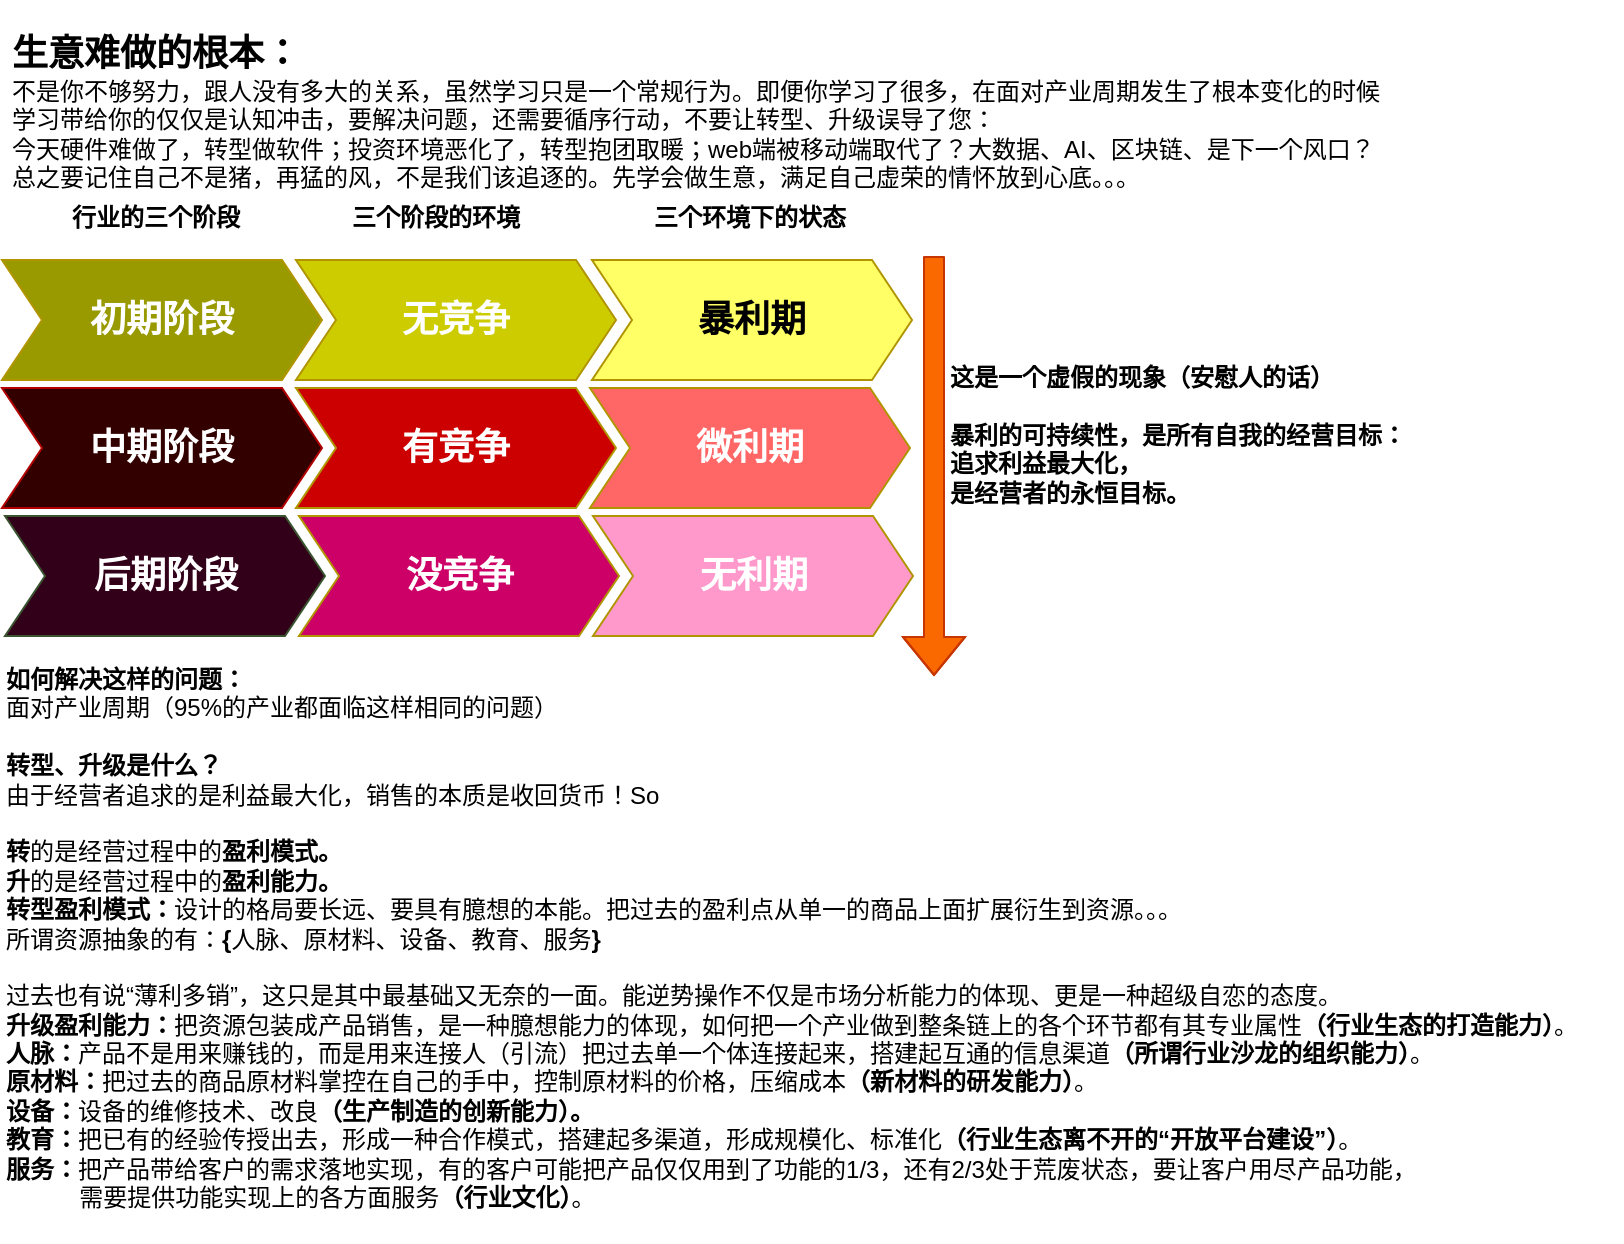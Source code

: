 <mxfile version="10.8.9" type="github"><diagram id="Y7lfIi5zJnM48_4nkuwt" name="Page-1"><mxGraphModel dx="754" dy="454" grid="1" gridSize="10" guides="1" tooltips="1" connect="1" arrows="1" fold="1" page="1" pageScale="1" pageWidth="827" pageHeight="1169" math="0" shadow="0"><root><mxCell id="0"/><mxCell id="1" parent="0"/><mxCell id="rGt7zf20XqlDynhyzbkm-1" value="&lt;br&gt;&lt;b&gt;&lt;font style=&quot;font-size: 18px&quot;&gt;生意难做的根本：&lt;/font&gt;&lt;/b&gt;&lt;br&gt;不是你不够努力，跟人没有多大的关系，虽然学习只是一个常规行为。即便你学习了很多，在面对产业周期发生了根本变化的时候&lt;br&gt;学习带给你的仅仅是认知冲击，要解决问题，还需要循序行动，不要让转型、升级误导了您：&lt;br&gt;今天硬件难做了，转型做软件；投资环境恶化了，转型抱团取暖；web端被移动端取代了？大数据、AI、区块链、是下一个风口？&lt;br&gt;总之要记住自己不是猪，再猛的风，不是我们该追逐的。先学会做生意，满足自己虚荣的情怀放到心底。。。&lt;br&gt;" style="text;html=1;resizable=0;points=[];autosize=1;align=left;verticalAlign=top;spacingTop=-4;" parent="1" vertex="1"><mxGeometry x="67.5" y="50" width="700" height="90" as="geometry"/></mxCell><mxCell id="rGt7zf20XqlDynhyzbkm-7" value="&lt;b&gt;行业的三个阶段&lt;/b&gt;" style="text;html=1;resizable=0;points=[];autosize=1;align=left;verticalAlign=top;spacingTop=-4;" parent="1" vertex="1"><mxGeometry x="98" y="149" width="100" height="20" as="geometry"/></mxCell><mxCell id="rGt7zf20XqlDynhyzbkm-14" value="&lt;b&gt;三个阶段的环境&lt;/b&gt;" style="text;html=1;resizable=0;points=[];autosize=1;align=left;verticalAlign=top;spacingTop=-4;" parent="1" vertex="1"><mxGeometry x="238" y="149" width="100" height="20" as="geometry"/></mxCell><mxCell id="rGt7zf20XqlDynhyzbkm-15" value="&lt;b&gt;三个环境下的状态&lt;/b&gt;" style="text;html=1;resizable=0;points=[];autosize=1;align=left;verticalAlign=top;spacingTop=-4;" parent="1" vertex="1"><mxGeometry x="389" y="149" width="110" height="20" as="geometry"/></mxCell><mxCell id="rGt7zf20XqlDynhyzbkm-16" value="" style="group" parent="1" vertex="1" connectable="0"><mxGeometry x="65" y="244" width="454" height="60" as="geometry"/></mxCell><mxCell id="rGt7zf20XqlDynhyzbkm-5" value="&lt;b&gt;&lt;font style=&quot;font-size: 18px&quot;&gt;中期阶段&lt;/font&gt;&lt;/b&gt;" style="shape=step;perimeter=stepPerimeter;whiteSpace=wrap;html=1;fixedSize=1;fillColor=#330000;strokeColor=#B20000;fontColor=#ffffff;" parent="rGt7zf20XqlDynhyzbkm-16" vertex="1"><mxGeometry width="160" height="60" as="geometry"/></mxCell><mxCell id="rGt7zf20XqlDynhyzbkm-9" value="&lt;b&gt;&lt;font style=&quot;font-size: 18px&quot;&gt;有竞争&lt;/font&gt;&lt;/b&gt;" style="shape=step;perimeter=stepPerimeter;whiteSpace=wrap;html=1;fixedSize=1;fillColor=#CC0000;strokeColor=#B09500;fontColor=#ffffff;" parent="rGt7zf20XqlDynhyzbkm-16" vertex="1"><mxGeometry x="147" width="160" height="60" as="geometry"/></mxCell><mxCell id="rGt7zf20XqlDynhyzbkm-12" value="&lt;b&gt;&lt;font style=&quot;font-size: 18px&quot;&gt;微利期&lt;/font&gt;&lt;/b&gt;" style="shape=step;perimeter=stepPerimeter;whiteSpace=wrap;html=1;fixedSize=1;fillColor=#FF6666;strokeColor=#B09500;fontColor=#ffffff;" parent="rGt7zf20XqlDynhyzbkm-16" vertex="1"><mxGeometry x="294" width="160" height="60" as="geometry"/></mxCell><mxCell id="rGt7zf20XqlDynhyzbkm-17" value="" style="group" parent="1" vertex="1" connectable="0"><mxGeometry x="66.5" y="308" width="455" height="60" as="geometry"/></mxCell><mxCell id="rGt7zf20XqlDynhyzbkm-6" value="&lt;b&gt;&lt;font style=&quot;font-size: 18px&quot;&gt;后期阶段&lt;/font&gt;&lt;/b&gt;" style="shape=step;perimeter=stepPerimeter;whiteSpace=wrap;html=1;fixedSize=1;fillColor=#33001A;strokeColor=#3A5431;fontColor=#ffffff;" parent="rGt7zf20XqlDynhyzbkm-17" vertex="1"><mxGeometry width="160" height="60" as="geometry"/></mxCell><mxCell id="rGt7zf20XqlDynhyzbkm-10" value="&lt;b&gt;&lt;font style=&quot;font-size: 18px&quot;&gt;没竞争&lt;/font&gt;&lt;/b&gt;" style="shape=step;perimeter=stepPerimeter;whiteSpace=wrap;html=1;fixedSize=1;fillColor=#CC0066;strokeColor=#B09500;fontColor=#ffffff;" parent="rGt7zf20XqlDynhyzbkm-17" vertex="1"><mxGeometry x="147" width="160" height="60" as="geometry"/></mxCell><mxCell id="rGt7zf20XqlDynhyzbkm-13" value="&lt;b&gt;&lt;font style=&quot;font-size: 18px&quot;&gt;无利期&lt;/font&gt;&lt;/b&gt;" style="shape=step;perimeter=stepPerimeter;whiteSpace=wrap;html=1;fixedSize=1;fillColor=#FF99CC;strokeColor=#B09500;fontColor=#ffffff;" parent="rGt7zf20XqlDynhyzbkm-17" vertex="1"><mxGeometry x="294" width="160" height="60" as="geometry"/></mxCell><mxCell id="rGt7zf20XqlDynhyzbkm-18" value="" style="group" parent="1" vertex="1" connectable="0"><mxGeometry x="67" y="180" width="452" height="60" as="geometry"/></mxCell><mxCell id="rGt7zf20XqlDynhyzbkm-2" value="&lt;b&gt;&lt;font style=&quot;font-size: 18px&quot;&gt;初期阶段&lt;/font&gt;&lt;/b&gt;" style="shape=step;perimeter=stepPerimeter;whiteSpace=wrap;html=1;fixedSize=1;fillColor=#999900;strokeColor=#B09500;fontColor=#ffffff;" parent="rGt7zf20XqlDynhyzbkm-18" vertex="1"><mxGeometry x="-2" width="160" height="60" as="geometry"/></mxCell><mxCell id="rGt7zf20XqlDynhyzbkm-8" value="&lt;b&gt;&lt;font style=&quot;font-size: 18px&quot;&gt;无竞争&lt;/font&gt;&lt;/b&gt;" style="shape=step;perimeter=stepPerimeter;whiteSpace=wrap;html=1;fixedSize=1;fillColor=#CCCC00;strokeColor=#B09500;fontColor=#ffffff;" parent="rGt7zf20XqlDynhyzbkm-18" vertex="1"><mxGeometry x="145" width="160" height="60" as="geometry"/></mxCell><mxCell id="rGt7zf20XqlDynhyzbkm-11" value="&lt;b&gt;&lt;font style=&quot;font-size: 18px&quot; color=&quot;#000000&quot;&gt;暴利期&lt;/font&gt;&lt;/b&gt;" style="shape=step;perimeter=stepPerimeter;whiteSpace=wrap;html=1;fixedSize=1;fillColor=#FFFF66;strokeColor=#B09500;fontColor=#ffffff;" parent="rGt7zf20XqlDynhyzbkm-18" vertex="1"><mxGeometry x="293" width="160" height="60" as="geometry"/></mxCell><mxCell id="rGt7zf20XqlDynhyzbkm-20" value="&lt;b&gt;如何解决这样的问题：&lt;/b&gt;&lt;br&gt;面对产业周期（95%的产业都面临这样相同的问题）&lt;br&gt;&lt;br&gt;&lt;b&gt;转型、升级是什么？&lt;/b&gt;&lt;br&gt;由于经营者追求的是利益最大化，销售的本质是收回货币！So&lt;br&gt;&lt;br&gt;&lt;b&gt;转&lt;/b&gt;的是经营过程中的&lt;b&gt;盈利模式。&lt;/b&gt;&lt;br&gt;&lt;b&gt;升&lt;/b&gt;的是经营过程中的&lt;b&gt;盈利能力。&lt;/b&gt;&lt;br&gt;&lt;b&gt;转型盈利模式：&lt;/b&gt;设计的格局要长远、要具有臆想的本能。把过去的盈利点从单一的商品上面扩展衍生到资源。。。&lt;br&gt;所谓资源抽象的有：&lt;b&gt;{&lt;/b&gt;人脉、原材料、设备、教育、服务&lt;b&gt;}&lt;/b&gt;&lt;br&gt;&lt;br&gt;过去也有说“薄利多销”，这只是其中最基础又无奈的一面。能逆势操作不仅是市场分析能力的体现、更是一种超级自恋的态度。&lt;b&gt;&lt;br&gt;升级盈利能力：&lt;/b&gt;把资源包装成产品销售，是一种臆想能力的体现，如何把一个产业做到整条链上的各个环节都有其专业属性&lt;b&gt;（行业生态的打造能力）&lt;/b&gt;。&lt;br&gt;&lt;b&gt;人脉：&lt;/b&gt;产品不是用来赚钱的，而是用来连接人（引流）把过去单一个体连接起来，搭建起互通的信息渠道&lt;b&gt;（所谓行业沙龙的组织能力）&lt;/b&gt;。&lt;br&gt;&lt;b&gt;原材料：&lt;/b&gt;把过去的商品原材料掌控在自己的手中，控制原材料的价格，压缩成本&lt;b&gt;（新材料的研发能力）&lt;/b&gt;。&lt;br&gt;&lt;b&gt;设备：&lt;/b&gt;设备的维修技术、改良&lt;b&gt;（生产制造的创新能力）。&lt;/b&gt;&lt;br&gt;&lt;b&gt;教育：&lt;/b&gt;把已有的经验传授出去，形成一种合作模式，搭建起多渠道，形成规模化、标准化&lt;b&gt;（行业生态离不开的“&lt;/b&gt;&lt;b&gt;开放平台建设&lt;/b&gt;&lt;b&gt;”）&lt;/b&gt;。&amp;nbsp; &amp;nbsp;&amp;nbsp;&lt;br&gt;&lt;b&gt;服务：&lt;/b&gt;把产品带给客户的需求落地实现，有的客户可能把产品仅仅用到了功能的1/3，还有2/3处于荒废状态，要让客户用尽产品功能，&lt;br&gt;&amp;nbsp; &amp;nbsp; &amp;nbsp; &amp;nbsp; &amp;nbsp; &amp;nbsp;需要提供功能实现上的各方面服务&lt;b&gt;（行业文化）&lt;/b&gt;。&lt;br&gt;&lt;br&gt;" style="text;html=1;resizable=0;points=[];autosize=1;align=left;verticalAlign=top;spacingTop=-4;" parent="1" vertex="1"><mxGeometry x="65" y="380" width="810" height="280" as="geometry"/></mxCell><mxCell id="rGt7zf20XqlDynhyzbkm-21" value="" style="shape=flexArrow;endArrow=classic;html=1;fillColor=#fa6800;strokeColor=#C73500;" parent="1" edge="1"><mxGeometry width="50" height="50" relative="1" as="geometry"><mxPoint x="531" y="178" as="sourcePoint"/><mxPoint x="531" y="388" as="targetPoint"/><Array as="points"><mxPoint x="531" y="288"/></Array></mxGeometry></mxCell><mxCell id="rGt7zf20XqlDynhyzbkm-22" value="&lt;b&gt;这是一个虚假的现象（安慰人的话）&lt;br&gt;&lt;br&gt;暴利的可持续性，是所有自我的经营目标：&lt;br&gt;追求利益最大化，&lt;br&gt;是经营者的永恒目标。&lt;br&gt;&lt;/b&gt;&lt;br&gt;" style="text;html=1;resizable=0;points=[];autosize=1;align=left;verticalAlign=top;spacingTop=-4;" parent="1" vertex="1"><mxGeometry x="537" y="229" width="240" height="90" as="geometry"/></mxCell></root></mxGraphModel></diagram></mxfile>